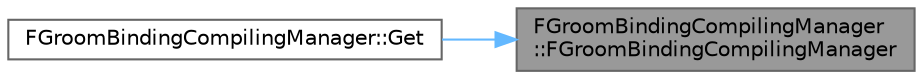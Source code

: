 digraph "FGroomBindingCompilingManager::FGroomBindingCompilingManager"
{
 // INTERACTIVE_SVG=YES
 // LATEX_PDF_SIZE
  bgcolor="transparent";
  edge [fontname=Helvetica,fontsize=10,labelfontname=Helvetica,labelfontsize=10];
  node [fontname=Helvetica,fontsize=10,shape=box,height=0.2,width=0.4];
  rankdir="RL";
  Node1 [id="Node000001",label="FGroomBindingCompilingManager\l::FGroomBindingCompilingManager",height=0.2,width=0.4,color="gray40", fillcolor="grey60", style="filled", fontcolor="black",tooltip=" "];
  Node1 -> Node2 [id="edge1_Node000001_Node000002",dir="back",color="steelblue1",style="solid",tooltip=" "];
  Node2 [id="Node000002",label="FGroomBindingCompilingManager::Get",height=0.2,width=0.4,color="grey40", fillcolor="white", style="filled",URL="$d8/d97/classFGroomBindingCompilingManager.html#a6431dfc0249f02194b464ea7195a00b5",tooltip=" "];
}
